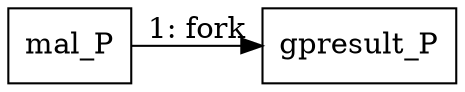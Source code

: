 digraph T1615 {
rankdir="LR"
size="9"
fixedsize="false"
splines="true"
nodesep=0.3
ranksep=0
fontsize=10
overlap="scalexy"
engine= "neato"
	"mal_P" [node_type=Process shape=box]
	"gpresult_P" [node_type=Process shape=box]
	"mal_P" -> "gpresult_P" [label="1: fork"]
}
